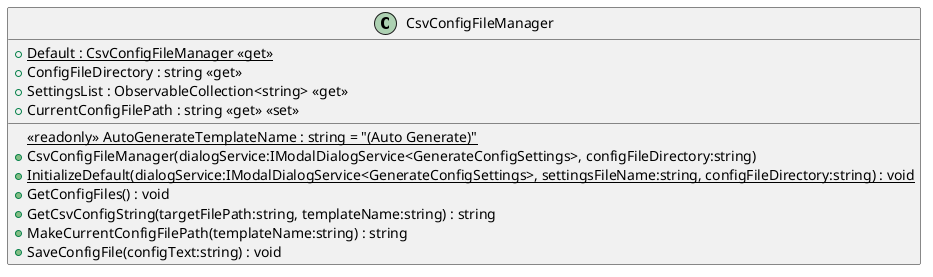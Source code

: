 @startuml
class CsvConfigFileManager {
    {static} <<readonly>> AutoGenerateTemplateName : string = "(Auto Generate)"
    + {static} Default : CsvConfigFileManager <<get>>
    + ConfigFileDirectory : string <<get>>
    + SettingsList : ObservableCollection<string> <<get>>
    + CurrentConfigFilePath : string <<get>> <<set>>
    + CsvConfigFileManager(dialogService:IModalDialogService<GenerateConfigSettings>, configFileDirectory:string)
    + {static} InitializeDefault(dialogService:IModalDialogService<GenerateConfigSettings>, settingsFileName:string, configFileDirectory:string) : void
    + GetConfigFiles() : void
    + GetCsvConfigString(targetFilePath:string, templateName:string) : string
    + MakeCurrentConfigFilePath(templateName:string) : string
    + SaveConfigFile(configText:string) : void
}
@enduml
